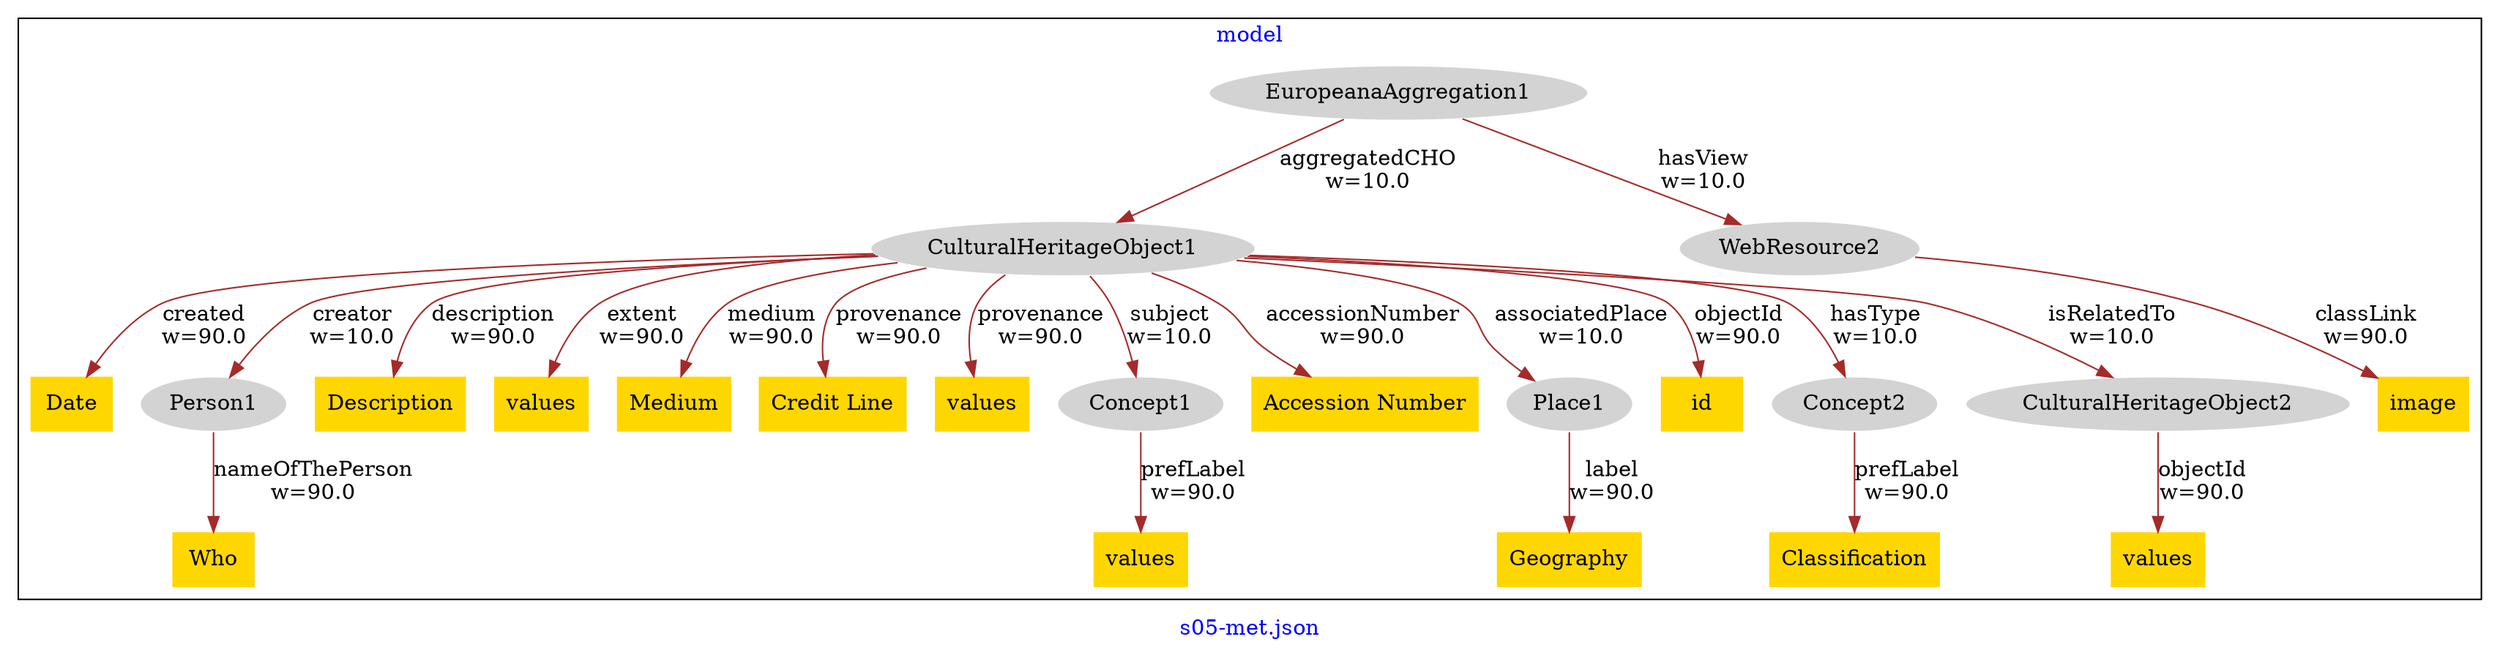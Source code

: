 digraph n0 {
fontcolor="blue"
remincross="true"
label="s05-met.json"
subgraph cluster {
label="model"
n2[style="filled",color="white",fillcolor="lightgray",label="CulturalHeritageObject1\n"];
n3[shape="plaintext",style="filled",fillcolor="gold",label="Date\n"];
n4[style="filled",color="white",fillcolor="lightgray",label="Person1\n"];
n5[shape="plaintext",style="filled",fillcolor="gold",label="Description\n"];
n6[shape="plaintext",style="filled",fillcolor="gold",label="values\n"];
n7[shape="plaintext",style="filled",fillcolor="gold",label="Medium\n"];
n8[shape="plaintext",style="filled",fillcolor="gold",label="Credit Line\n"];
n9[shape="plaintext",style="filled",fillcolor="gold",label="values\n"];
n10[style="filled",color="white",fillcolor="lightgray",label="Concept1\n"];
n11[shape="plaintext",style="filled",fillcolor="gold",label="Accession Number\n"];
n12[style="filled",color="white",fillcolor="lightgray",label="Place1\n"];
n13[shape="plaintext",style="filled",fillcolor="gold",label="id\n"];
n14[style="filled",color="white",fillcolor="lightgray",label="Concept2\n"];
n15[style="filled",color="white",fillcolor="lightgray",label="CulturalHeritageObject2\n"];
n16[shape="plaintext",style="filled",fillcolor="gold",label="values\n"];
n17[shape="plaintext",style="filled",fillcolor="gold",label="Who\n"];
n18[shape="plaintext",style="filled",fillcolor="gold",label="Geography\n"];
n19[style="filled",color="white",fillcolor="lightgray",label="EuropeanaAggregation1\n"];
n20[style="filled",color="white",fillcolor="lightgray",label="WebResource2\n"];
n21[shape="plaintext",style="filled",fillcolor="gold",label="image\n"];
n22[shape="plaintext",style="filled",fillcolor="gold",label="values\n"];
n23[shape="plaintext",style="filled",fillcolor="gold",label="Classification\n"];
}
n2 -> n3[color="brown",fontcolor="black",label="created\nw=90.0"]
n2 -> n4[color="brown",fontcolor="black",label="creator\nw=10.0"]
n2 -> n5[color="brown",fontcolor="black",label="description\nw=90.0"]
n2 -> n6[color="brown",fontcolor="black",label="extent\nw=90.0"]
n2 -> n7[color="brown",fontcolor="black",label="medium\nw=90.0"]
n2 -> n8[color="brown",fontcolor="black",label="provenance\nw=90.0"]
n2 -> n9[color="brown",fontcolor="black",label="provenance\nw=90.0"]
n2 -> n10[color="brown",fontcolor="black",label="subject\nw=10.0"]
n2 -> n11[color="brown",fontcolor="black",label="accessionNumber\nw=90.0"]
n2 -> n12[color="brown",fontcolor="black",label="associatedPlace\nw=10.0"]
n2 -> n13[color="brown",fontcolor="black",label="objectId\nw=90.0"]
n2 -> n14[color="brown",fontcolor="black",label="hasType\nw=10.0"]
n2 -> n15[color="brown",fontcolor="black",label="isRelatedTo\nw=10.0"]
n15 -> n16[color="brown",fontcolor="black",label="objectId\nw=90.0"]
n4 -> n17[color="brown",fontcolor="black",label="nameOfThePerson\nw=90.0"]
n12 -> n18[color="brown",fontcolor="black",label="label\nw=90.0"]
n19 -> n2[color="brown",fontcolor="black",label="aggregatedCHO\nw=10.0"]
n19 -> n20[color="brown",fontcolor="black",label="hasView\nw=10.0"]
n20 -> n21[color="brown",fontcolor="black",label="classLink\nw=90.0"]
n10 -> n22[color="brown",fontcolor="black",label="prefLabel\nw=90.0"]
n14 -> n23[color="brown",fontcolor="black",label="prefLabel\nw=90.0"]
}
